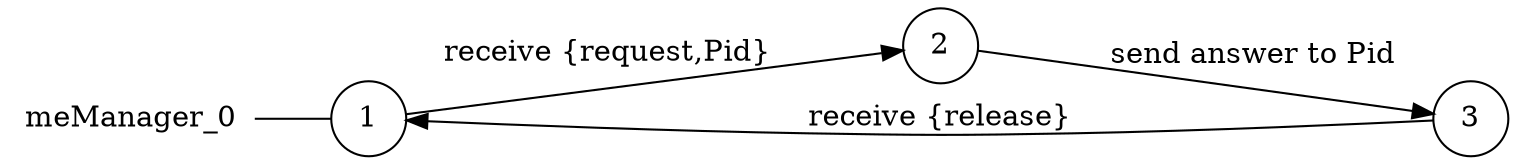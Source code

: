 digraph meManager_0 {
	rankdir="LR";
	n_0 [label="meManager_0", shape="plaintext"];
	n_1 [id="1", shape=circle, label="1"];
	n_0 -> n_1 [arrowhead=none];
	n_2 [id="2", shape=circle, label="2"];
	n_3 [id="3", shape=circle, label="3"];

	n_1 -> n_2 [id="[$e|2]", label="receive {request,Pid}"];
	n_2 -> n_3 [id="[$e|1]", label="send answer to Pid"];
	n_3 -> n_1 [id="[$e|4]", label="receive {release}"];
}
